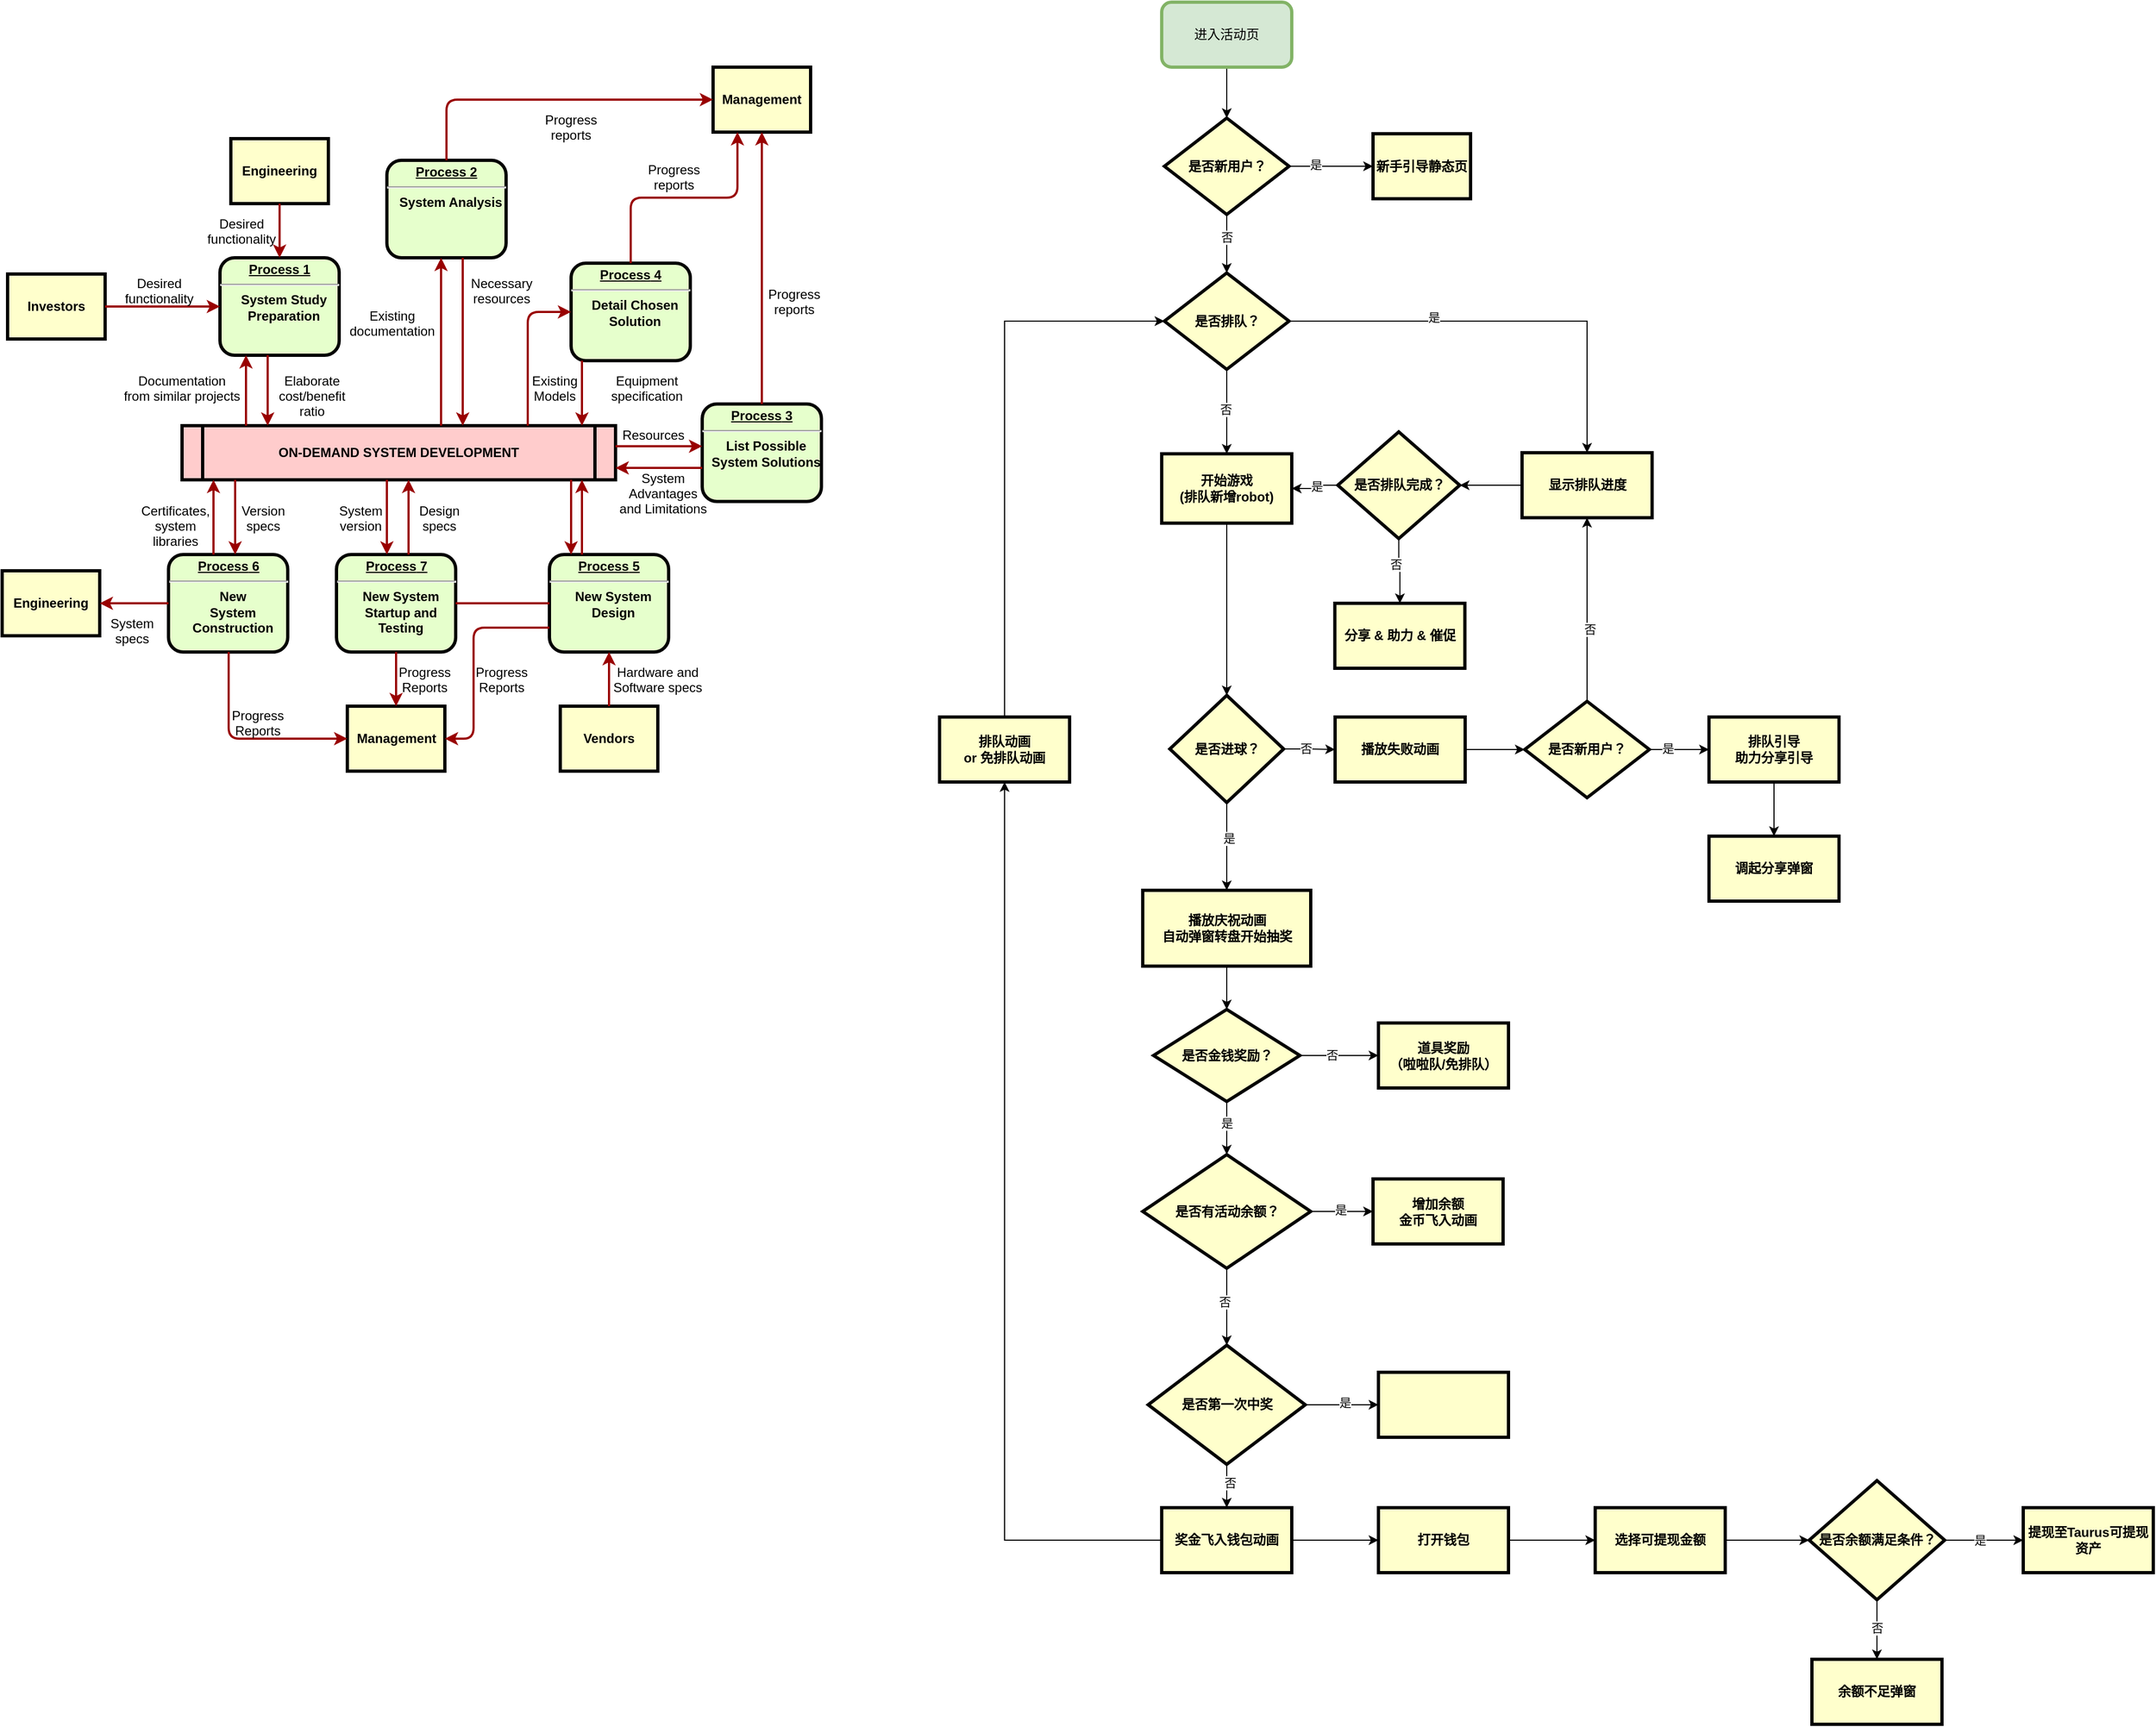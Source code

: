 <mxfile version="24.5.4" type="github">
  <diagram name="Page-1" id="c7558073-3199-34d8-9f00-42111426c3f3">
    <mxGraphModel dx="869" dy="1651" grid="1" gridSize="10" guides="1" tooltips="1" connect="1" arrows="1" fold="1" page="1" pageScale="1" pageWidth="826" pageHeight="1169" background="none" math="0" shadow="0">
      <root>
        <mxCell id="0" />
        <mxCell id="1" parent="0" />
        <mxCell id="2" value="&lt;p style=&quot;margin: 0px; margin-top: 4px; text-align: center; text-decoration: underline;&quot;&gt;&lt;strong&gt;Process 1&lt;br /&gt;&lt;/strong&gt;&lt;/p&gt;&lt;hr /&gt;&lt;p style=&quot;margin: 0px; margin-left: 8px;&quot;&gt;System Study&lt;/p&gt;&lt;p style=&quot;margin: 0px; margin-left: 8px;&quot;&gt;Preparation&lt;/p&gt;" style="verticalAlign=middle;align=center;overflow=fill;fontSize=12;fontFamily=Helvetica;html=1;rounded=1;fontStyle=1;strokeWidth=3;fillColor=#E6FFCC" parent="1" vertex="1">
          <mxGeometry x="236" y="236" width="110" height="90" as="geometry" />
        </mxCell>
        <mxCell id="3" value="Engineering" style="whiteSpace=wrap;align=center;verticalAlign=middle;fontStyle=1;strokeWidth=3;fillColor=#FFFFCC" parent="1" vertex="1">
          <mxGeometry x="246" y="126" width="90" height="60" as="geometry" />
        </mxCell>
        <mxCell id="4" value="Investors" style="whiteSpace=wrap;align=center;verticalAlign=middle;fontStyle=1;strokeWidth=3;fillColor=#FFFFCC" parent="1" vertex="1">
          <mxGeometry x="40" y="251" width="90" height="60" as="geometry" />
        </mxCell>
        <mxCell id="5" value="ON-DEMAND SYSTEM DEVELOPMENT" style="shape=process;whiteSpace=wrap;align=center;verticalAlign=middle;size=0.048;fontStyle=1;strokeWidth=3;fillColor=#FFCCCC" parent="1" vertex="1">
          <mxGeometry x="201.0" y="391" width="400" height="50" as="geometry" />
        </mxCell>
        <mxCell id="6" value="&lt;p style=&quot;margin: 0px; margin-top: 4px; text-align: center; text-decoration: underline;&quot;&gt;&lt;strong&gt;Process 2&lt;br /&gt;&lt;/strong&gt;&lt;/p&gt;&lt;hr /&gt;&lt;p style=&quot;margin: 0px; margin-left: 8px;&quot;&gt;System Analysis&lt;/p&gt;" style="verticalAlign=middle;align=center;overflow=fill;fontSize=12;fontFamily=Helvetica;html=1;rounded=1;fontStyle=1;strokeWidth=3;fillColor=#E6FFCC" parent="1" vertex="1">
          <mxGeometry x="390" y="146" width="110" height="90" as="geometry" />
        </mxCell>
        <mxCell id="7" value="&lt;p style=&quot;margin: 0px; margin-top: 4px; text-align: center; text-decoration: underline;&quot;&gt;&lt;strong&gt;&lt;strong&gt;Process&lt;/strong&gt; 3&lt;br /&gt;&lt;/strong&gt;&lt;/p&gt;&lt;hr /&gt;&lt;p style=&quot;margin: 0px; margin-left: 8px;&quot;&gt;List Possible&lt;/p&gt;&lt;p style=&quot;margin: 0px; margin-left: 8px;&quot;&gt;System Solutions&lt;/p&gt;" style="verticalAlign=middle;align=center;overflow=fill;fontSize=12;fontFamily=Helvetica;html=1;rounded=1;fontStyle=1;strokeWidth=3;fillColor=#E6FFCC" parent="1" vertex="1">
          <mxGeometry x="681" y="371" width="110" height="90" as="geometry" />
        </mxCell>
        <mxCell id="8" value="&lt;p style=&quot;margin: 0px; margin-top: 4px; text-align: center; text-decoration: underline;&quot;&gt;&lt;strong&gt;&lt;strong&gt;Process&lt;/strong&gt; 4&lt;br /&gt;&lt;/strong&gt;&lt;/p&gt;&lt;hr /&gt;&lt;p style=&quot;margin: 0px; margin-left: 8px;&quot;&gt;Detail Chosen&lt;/p&gt;&lt;p style=&quot;margin: 0px; margin-left: 8px;&quot;&gt;Solution&lt;/p&gt;" style="verticalAlign=middle;align=center;overflow=fill;fontSize=12;fontFamily=Helvetica;html=1;rounded=1;fontStyle=1;strokeWidth=3;fillColor=#E6FFCC" parent="1" vertex="1">
          <mxGeometry x="560" y="241" width="110" height="90" as="geometry" />
        </mxCell>
        <mxCell id="9" value="&lt;p style=&quot;margin: 0px; margin-top: 4px; text-align: center; text-decoration: underline;&quot;&gt;&lt;strong&gt;&lt;strong&gt;Process&lt;/strong&gt; 5&lt;br /&gt;&lt;/strong&gt;&lt;/p&gt;&lt;hr /&gt;&lt;p style=&quot;margin: 0px; margin-left: 8px;&quot;&gt;New System&lt;/p&gt;&lt;p style=&quot;margin: 0px; margin-left: 8px;&quot;&gt;Design&lt;/p&gt;" style="verticalAlign=middle;align=center;overflow=fill;fontSize=12;fontFamily=Helvetica;html=1;rounded=1;fontStyle=1;strokeWidth=3;fillColor=#E6FFCC" parent="1" vertex="1">
          <mxGeometry x="540" y="510" width="110" height="90" as="geometry" />
        </mxCell>
        <mxCell id="10" value="&lt;p style=&quot;margin: 0px; margin-top: 4px; text-align: center; text-decoration: underline;&quot;&gt;&lt;strong&gt;&lt;strong&gt;Process&lt;/strong&gt; 6&lt;br /&gt;&lt;/strong&gt;&lt;/p&gt;&lt;hr /&gt;&lt;p style=&quot;margin: 0px; margin-left: 8px;&quot;&gt;New&lt;/p&gt;&lt;p style=&quot;margin: 0px; margin-left: 8px;&quot;&gt;System&lt;/p&gt;&lt;p style=&quot;margin: 0px; margin-left: 8px;&quot;&gt;Construction&lt;/p&gt;" style="verticalAlign=middle;align=center;overflow=fill;fontSize=12;fontFamily=Helvetica;html=1;rounded=1;fontStyle=1;strokeWidth=3;fillColor=#E6FFCC" parent="1" vertex="1">
          <mxGeometry x="188.5" y="510" width="110" height="90" as="geometry" />
        </mxCell>
        <mxCell id="12" value="Management" style="whiteSpace=wrap;align=center;verticalAlign=middle;fontStyle=1;strokeWidth=3;fillColor=#FFFFCC" parent="1" vertex="1">
          <mxGeometry x="691" y="60.0" width="90" height="60" as="geometry" />
        </mxCell>
        <mxCell id="13" value="Management" style="whiteSpace=wrap;align=center;verticalAlign=middle;fontStyle=1;strokeWidth=3;fillColor=#FFFFCC" parent="1" vertex="1">
          <mxGeometry x="353.5" y="650" width="90" height="60" as="geometry" />
        </mxCell>
        <mxCell id="14" value="Engineering" style="whiteSpace=wrap;align=center;verticalAlign=middle;fontStyle=1;strokeWidth=3;fillColor=#FFFFCC" parent="1" vertex="1">
          <mxGeometry x="35.0" y="525.0" width="90" height="60" as="geometry" />
        </mxCell>
        <mxCell id="15" value="Vendors" style="whiteSpace=wrap;align=center;verticalAlign=middle;fontStyle=1;strokeWidth=3;fillColor=#FFFFCC" parent="1" vertex="1">
          <mxGeometry x="550.0" y="650" width="90" height="60" as="geometry" />
        </mxCell>
        <mxCell id="36" value="" style="edgeStyle=none;noEdgeStyle=1;strokeColor=#990000;strokeWidth=2" parent="1" source="3" target="2" edge="1">
          <mxGeometry width="100" height="100" relative="1" as="geometry">
            <mxPoint x="20" y="250" as="sourcePoint" />
            <mxPoint x="120" y="150" as="targetPoint" />
          </mxGeometry>
        </mxCell>
        <mxCell id="37" value="" style="edgeStyle=none;noEdgeStyle=1;strokeColor=#990000;strokeWidth=2" parent="1" source="4" target="2" edge="1">
          <mxGeometry width="100" height="100" relative="1" as="geometry">
            <mxPoint x="280" y="190" as="sourcePoint" />
            <mxPoint x="380" y="90" as="targetPoint" />
          </mxGeometry>
        </mxCell>
        <mxCell id="11" value="&lt;p style=&quot;margin: 0px; margin-top: 4px; text-align: center; text-decoration: underline;&quot;&gt;&lt;strong&gt;&lt;strong&gt;Process&lt;/strong&gt; 7&lt;br /&gt;&lt;/strong&gt;&lt;/p&gt;&lt;hr /&gt;&lt;p style=&quot;margin: 0px; margin-left: 8px;&quot;&gt;New System&lt;/p&gt;&lt;p style=&quot;margin: 0px; margin-left: 8px;&quot;&gt;Startup and&lt;/p&gt;&lt;p style=&quot;margin: 0px; margin-left: 8px;&quot;&gt;Testing&lt;/p&gt;" style="verticalAlign=middle;align=center;overflow=fill;fontSize=12;fontFamily=Helvetica;html=1;rounded=1;fontStyle=1;strokeWidth=3;fillColor=#E6FFCC" parent="1" vertex="1">
          <mxGeometry x="343.5" y="510" width="110" height="90" as="geometry" />
        </mxCell>
        <mxCell id="51" value="" style="endArrow=none;noEdgeStyle=1;strokeColor=#990000;strokeWidth=2" parent="1" source="9" target="11" edge="1">
          <mxGeometry relative="1" as="geometry">
            <mxPoint x="205.008" y="481" as="sourcePoint" />
            <mxPoint x="400.328" y="650" as="targetPoint" />
          </mxGeometry>
        </mxCell>
        <mxCell id="52" value="Desired &#xa;functionality" style="text;spacingTop=-5;align=center" parent="1" vertex="1">
          <mxGeometry x="165" y="251" width="30" height="20" as="geometry" />
        </mxCell>
        <mxCell id="53" value="Desired &#xa;functionality" style="text;spacingTop=-5;align=center" parent="1" vertex="1">
          <mxGeometry x="241" y="196" width="30" height="20" as="geometry" />
        </mxCell>
        <mxCell id="54" value="Documentation&#xa;from similar projects" style="text;spacingTop=-5;align=center" parent="1" vertex="1">
          <mxGeometry x="186" y="341" width="30" height="20" as="geometry" />
        </mxCell>
        <mxCell id="55" value="" style="edgeStyle=elbowEdgeStyle;elbow=horizontal;strokeColor=#990000;strokeWidth=2" parent="1" source="5" target="2" edge="1">
          <mxGeometry width="100" height="100" relative="1" as="geometry">
            <mxPoint x="50" y="530" as="sourcePoint" />
            <mxPoint x="150" y="430" as="targetPoint" />
            <Array as="points">
              <mxPoint x="260" y="370" />
            </Array>
          </mxGeometry>
        </mxCell>
        <mxCell id="56" value="" style="edgeStyle=elbowEdgeStyle;elbow=horizontal;strokeColor=#990000;strokeWidth=2" parent="1" source="2" target="5" edge="1">
          <mxGeometry width="100" height="100" relative="1" as="geometry">
            <mxPoint x="50" y="500" as="sourcePoint" />
            <mxPoint x="150" y="400" as="targetPoint" />
            <Array as="points">
              <mxPoint x="280" y="360" />
            </Array>
          </mxGeometry>
        </mxCell>
        <mxCell id="57" value="Elaborate&#xa;cost/benefit&#xa;ratio" style="text;spacingTop=-5;align=center" parent="1" vertex="1">
          <mxGeometry x="306" y="341" width="30" height="20" as="geometry" />
        </mxCell>
        <mxCell id="58" value="" style="edgeStyle=elbowEdgeStyle;elbow=horizontal;strokeColor=#990000;strokeWidth=2" parent="1" source="5" target="6" edge="1">
          <mxGeometry width="100" height="100" relative="1" as="geometry">
            <mxPoint x="380" y="370" as="sourcePoint" />
            <mxPoint x="480" y="270" as="targetPoint" />
            <Array as="points">
              <mxPoint x="440" y="310" />
            </Array>
          </mxGeometry>
        </mxCell>
        <mxCell id="59" value="" style="edgeStyle=elbowEdgeStyle;elbow=horizontal;strokeColor=#990000;strokeWidth=2" parent="1" source="6" target="5" edge="1">
          <mxGeometry width="100" height="100" relative="1" as="geometry">
            <mxPoint x="350" y="370" as="sourcePoint" />
            <mxPoint x="450" y="270" as="targetPoint" />
            <Array as="points">
              <mxPoint x="460" y="320" />
            </Array>
          </mxGeometry>
        </mxCell>
        <mxCell id="60" value="Existing&#xa;documentation" style="text;spacingTop=-5;align=center" parent="1" vertex="1">
          <mxGeometry x="380.0" y="281.0" width="30" height="20" as="geometry" />
        </mxCell>
        <mxCell id="61" value="Necessary&#xa;resources" style="text;spacingTop=-5;align=center" parent="1" vertex="1">
          <mxGeometry x="481.0" y="251.0" width="30" height="20" as="geometry" />
        </mxCell>
        <mxCell id="62" value="Progress&#xa;reports" style="text;spacingTop=-5;align=center" parent="1" vertex="1">
          <mxGeometry x="545.0" y="100.0" width="30" height="20" as="geometry" />
        </mxCell>
        <mxCell id="63" value="Progress&#xa;reports" style="text;spacingTop=-5;align=center" parent="1" vertex="1">
          <mxGeometry x="640" y="146.0" width="30" height="20" as="geometry" />
        </mxCell>
        <mxCell id="64" value="Progress&#xa;reports" style="text;spacingTop=-5;align=center" parent="1" vertex="1">
          <mxGeometry x="751.0" y="261.0" width="30" height="20" as="geometry" />
        </mxCell>
        <mxCell id="65" value="" style="edgeStyle=elbowEdgeStyle;elbow=horizontal;strokeColor=#990000;strokeWidth=2" parent="1" source="6" target="12" edge="1">
          <mxGeometry width="100" height="100" relative="1" as="geometry">
            <mxPoint x="260" y="180.0" as="sourcePoint" />
            <mxPoint x="360" y="80.0" as="targetPoint" />
            <Array as="points">
              <mxPoint x="445" y="140" />
            </Array>
          </mxGeometry>
        </mxCell>
        <mxCell id="66" value="" style="edgeStyle=elbowEdgeStyle;elbow=vertical;entryX=0.25;entryY=1;strokeColor=#990000;strokeWidth=2" parent="1" source="8" target="12" edge="1">
          <mxGeometry width="100" height="100" relative="1" as="geometry">
            <mxPoint x="530" y="250" as="sourcePoint" />
            <mxPoint x="630" y="150" as="targetPoint" />
          </mxGeometry>
        </mxCell>
        <mxCell id="67" value="" style="edgeStyle=elbowEdgeStyle;elbow=horizontal;strokeColor=#990000;strokeWidth=2" parent="1" source="7" target="12" edge="1">
          <mxGeometry width="100" height="100" relative="1" as="geometry">
            <mxPoint x="660.0" y="360" as="sourcePoint" />
            <mxPoint x="760.0" y="260" as="targetPoint" />
          </mxGeometry>
        </mxCell>
        <mxCell id="68" value="" style="edgeStyle=elbowEdgeStyle;elbow=horizontal;strokeColor=#990000;strokeWidth=2" parent="1" source="8" target="5" edge="1">
          <mxGeometry width="100" height="100" relative="1" as="geometry">
            <mxPoint x="570" y="380" as="sourcePoint" />
            <mxPoint x="510" y="250" as="targetPoint" />
            <Array as="points">
              <mxPoint x="570" y="360" />
            </Array>
          </mxGeometry>
        </mxCell>
        <mxCell id="69" value="" style="edgeStyle=segmentEdgeStyle;strokeColor=#990000;strokeWidth=2" parent="1" source="5" target="8" edge="1">
          <mxGeometry width="100" height="100" relative="1" as="geometry">
            <mxPoint x="340" y="360" as="sourcePoint" />
            <mxPoint x="440" y="260" as="targetPoint" />
            <Array as="points">
              <mxPoint x="520" y="286" />
            </Array>
          </mxGeometry>
        </mxCell>
        <mxCell id="70" value="Existing&#xa;Models" style="text;spacingTop=-5;align=center" parent="1" vertex="1">
          <mxGeometry x="530.0" y="341.0" width="30" height="20" as="geometry" />
        </mxCell>
        <mxCell id="71" value="Equipment&#xa;specification" style="text;spacingTop=-5;align=center" parent="1" vertex="1">
          <mxGeometry x="615" y="341" width="30" height="20" as="geometry" />
        </mxCell>
        <mxCell id="72" value="" style="edgeStyle=elbowEdgeStyle;elbow=vertical;strokeColor=#990000;strokeWidth=2" parent="1" source="5" target="7" edge="1">
          <mxGeometry width="100" height="100" relative="1" as="geometry">
            <mxPoint x="500" y="500" as="sourcePoint" />
            <mxPoint x="600" y="400" as="targetPoint" />
            <Array as="points">
              <mxPoint x="650" y="410" />
            </Array>
          </mxGeometry>
        </mxCell>
        <mxCell id="73" value="" style="edgeStyle=elbowEdgeStyle;elbow=vertical;strokeColor=#990000;strokeWidth=2" parent="1" source="7" target="5" edge="1">
          <mxGeometry width="100" height="100" relative="1" as="geometry">
            <mxPoint x="460" y="500" as="sourcePoint" />
            <mxPoint x="560" y="400" as="targetPoint" />
            <Array as="points">
              <mxPoint x="650" y="430" />
            </Array>
          </mxGeometry>
        </mxCell>
        <mxCell id="74" value="Resources" style="text;spacingTop=-5;align=center" parent="1" vertex="1">
          <mxGeometry x="621" y="391.0" width="30" height="20" as="geometry" />
        </mxCell>
        <mxCell id="75" value="System &#xa;Advantages &#xa;and Limitations" style="text;spacingTop=-5;align=center" parent="1" vertex="1">
          <mxGeometry x="630" y="431.0" width="30" height="20" as="geometry" />
        </mxCell>
        <mxCell id="76" value="" style="edgeStyle=elbowEdgeStyle;elbow=horizontal;strokeColor=#990000;strokeWidth=2" parent="1" source="9" target="5" edge="1">
          <mxGeometry width="100" height="100" relative="1" as="geometry">
            <mxPoint x="420" y="580" as="sourcePoint" />
            <mxPoint x="520" y="480" as="targetPoint" />
            <Array as="points">
              <mxPoint x="570" y="470" />
            </Array>
          </mxGeometry>
        </mxCell>
        <mxCell id="77" value="" style="edgeStyle=elbowEdgeStyle;elbow=horizontal;strokeColor=#990000;strokeWidth=2" parent="1" source="5" target="9" edge="1">
          <mxGeometry width="100" height="100" relative="1" as="geometry">
            <mxPoint x="400" y="590" as="sourcePoint" />
            <mxPoint x="500" y="490" as="targetPoint" />
            <Array as="points">
              <mxPoint x="560" y="480" />
            </Array>
          </mxGeometry>
        </mxCell>
        <mxCell id="78" value="" style="edgeStyle=elbowEdgeStyle;elbow=horizontal;strokeColor=#990000;strokeWidth=2" parent="1" source="15" target="9" edge="1">
          <mxGeometry width="100" height="100" relative="1" as="geometry">
            <mxPoint x="430" y="700" as="sourcePoint" />
            <mxPoint x="530" y="600" as="targetPoint" />
          </mxGeometry>
        </mxCell>
        <mxCell id="79" value="Hardware and&#xa;Software specs" style="text;spacingTop=-5;align=center" parent="1" vertex="1">
          <mxGeometry x="625" y="610" width="30" height="20" as="geometry" />
        </mxCell>
        <mxCell id="81" value="" style="edgeStyle=elbowEdgeStyle;elbow=horizontal;exitX=0;exitY=0.75;strokeColor=#990000;strokeWidth=2" parent="1" source="9" target="13" edge="1">
          <mxGeometry width="100" height="100" relative="1" as="geometry">
            <mxPoint x="420" y="730" as="sourcePoint" />
            <mxPoint x="520" y="630" as="targetPoint" />
            <Array as="points">
              <mxPoint x="470" y="630" />
            </Array>
          </mxGeometry>
        </mxCell>
        <mxCell id="82" value="Progress&#xa;Reports" style="text;spacingTop=-5;align=center" parent="1" vertex="1">
          <mxGeometry x="481.0" y="610.0" width="30" height="20" as="geometry" />
        </mxCell>
        <mxCell id="83" value="" style="edgeStyle=elbowEdgeStyle;elbow=horizontal;strokeColor=#990000;strokeWidth=2" parent="1" source="11" target="13" edge="1">
          <mxGeometry width="100" height="100" relative="1" as="geometry">
            <mxPoint x="200" y="660.0" as="sourcePoint" />
            <mxPoint x="230.0" y="650" as="targetPoint" />
          </mxGeometry>
        </mxCell>
        <mxCell id="84" value="Progress&#xa;Reports" style="text;spacingTop=-5;align=center" parent="1" vertex="1">
          <mxGeometry x="410.0" y="610.0" width="30" height="20" as="geometry" />
        </mxCell>
        <mxCell id="85" value="" style="edgeStyle=elbowEdgeStyle;elbow=horizontal;strokeColor=#990000;strokeWidth=2" parent="1" source="10" target="13" edge="1">
          <mxGeometry width="100" height="100" relative="1" as="geometry">
            <mxPoint x="130.0" y="740" as="sourcePoint" />
            <mxPoint x="230.0" y="640" as="targetPoint" />
            <Array as="points">
              <mxPoint x="244" y="630" />
            </Array>
          </mxGeometry>
        </mxCell>
        <mxCell id="86" value="Progress&#xa;Reports" style="text;spacingTop=-5;align=center" parent="1" vertex="1">
          <mxGeometry x="256.0" y="650.0" width="30" height="20" as="geometry" />
        </mxCell>
        <mxCell id="87" value="" style="edgeStyle=elbowEdgeStyle;elbow=vertical;strokeColor=#990000;strokeWidth=2" parent="1" source="10" target="14" edge="1">
          <mxGeometry width="100" height="100" relative="1" as="geometry">
            <mxPoint x="70" y="740" as="sourcePoint" />
            <mxPoint x="170" y="640" as="targetPoint" />
          </mxGeometry>
        </mxCell>
        <mxCell id="88" value="" style="edgeStyle=elbowEdgeStyle;elbow=horizontal;strokeColor=#990000;strokeWidth=2" parent="1" source="5" target="11" edge="1">
          <mxGeometry width="100" height="100" relative="1" as="geometry">
            <mxPoint x="50" y="500" as="sourcePoint" />
            <mxPoint x="150" y="400" as="targetPoint" />
            <Array as="points">
              <mxPoint x="390" y="470" />
            </Array>
          </mxGeometry>
        </mxCell>
        <mxCell id="89" value="" style="edgeStyle=elbowEdgeStyle;elbow=horizontal;strokeColor=#990000;strokeWidth=2" parent="1" source="11" target="5" edge="1">
          <mxGeometry width="100" height="100" relative="1" as="geometry">
            <mxPoint x="60.0" y="510" as="sourcePoint" />
            <mxPoint x="160.0" y="410" as="targetPoint" />
            <Array as="points">
              <mxPoint x="410" y="470" />
            </Array>
          </mxGeometry>
        </mxCell>
        <mxCell id="90" value="Version&#xa;specs" style="text;spacingTop=-5;align=center" parent="1" vertex="1">
          <mxGeometry x="261" y="461" width="30" height="20" as="geometry" />
        </mxCell>
        <mxCell id="91" value="Certificates,&#xa;system&#xa;libraries" style="text;spacingTop=-5;align=center" parent="1" vertex="1">
          <mxGeometry x="180" y="461.0" width="30" height="20" as="geometry" />
        </mxCell>
        <mxCell id="92" value="" style="edgeStyle=elbowEdgeStyle;elbow=horizontal;strokeColor=#990000;strokeWidth=2" parent="1" source="5" target="10" edge="1">
          <mxGeometry width="100" height="100" relative="1" as="geometry">
            <mxPoint x="30.0" y="500" as="sourcePoint" />
            <mxPoint x="130.0" y="400" as="targetPoint" />
            <Array as="points">
              <mxPoint x="250" y="470" />
            </Array>
          </mxGeometry>
        </mxCell>
        <mxCell id="93" value="" style="edgeStyle=elbowEdgeStyle;elbow=horizontal;strokeColor=#990000;strokeWidth=2" parent="1" source="10" target="5" edge="1">
          <mxGeometry width="100" height="100" relative="1" as="geometry">
            <mxPoint x="40" y="510" as="sourcePoint" />
            <mxPoint x="140" y="410" as="targetPoint" />
            <Array as="points">
              <mxPoint x="230" y="470" />
            </Array>
          </mxGeometry>
        </mxCell>
        <mxCell id="94" value="System&#xa;specs" style="text;spacingTop=-5;align=center" parent="1" vertex="1">
          <mxGeometry x="140.0" y="565.0" width="30" height="20" as="geometry" />
        </mxCell>
        <mxCell id="95" value="Design&#xa;specs" style="text;spacingTop=-5;align=center" parent="1" vertex="1">
          <mxGeometry x="423.5" y="461.0" width="30" height="20" as="geometry" />
        </mxCell>
        <mxCell id="96" value="System&#xa;version" style="text;spacingTop=-5;align=center" parent="1" vertex="1">
          <mxGeometry x="351.0" y="461" width="30" height="20" as="geometry" />
        </mxCell>
        <mxCell id="-wAExD0xk3u-_58iLFmG-97" value="新手引导静态页" style="whiteSpace=wrap;align=center;verticalAlign=middle;fontStyle=1;strokeWidth=3;fillColor=#FFFFCC" vertex="1" parent="1">
          <mxGeometry x="1300" y="121.5" width="90" height="60" as="geometry" />
        </mxCell>
        <mxCell id="-wAExD0xk3u-_58iLFmG-104" value="" style="edgeStyle=orthogonalEdgeStyle;rounded=0;orthogonalLoop=1;jettySize=auto;html=1;" edge="1" parent="1" source="-wAExD0xk3u-_58iLFmG-99" target="-wAExD0xk3u-_58iLFmG-103">
          <mxGeometry relative="1" as="geometry" />
        </mxCell>
        <mxCell id="-wAExD0xk3u-_58iLFmG-99" value="开始游戏&#xa;(排队新增robot)" style="whiteSpace=wrap;align=center;verticalAlign=middle;fontStyle=1;strokeWidth=3;fillColor=#FFFFCC" vertex="1" parent="1">
          <mxGeometry x="1105" y="417" width="120" height="64" as="geometry" />
        </mxCell>
        <mxCell id="-wAExD0xk3u-_58iLFmG-106" value="" style="edgeStyle=orthogonalEdgeStyle;rounded=0;orthogonalLoop=1;jettySize=auto;html=1;" edge="1" parent="1" source="-wAExD0xk3u-_58iLFmG-103" target="-wAExD0xk3u-_58iLFmG-105">
          <mxGeometry relative="1" as="geometry" />
        </mxCell>
        <mxCell id="-wAExD0xk3u-_58iLFmG-122" value="是" style="edgeLabel;html=1;align=center;verticalAlign=middle;resizable=0;points=[];" vertex="1" connectable="0" parent="-wAExD0xk3u-_58iLFmG-106">
          <mxGeometry x="-0.191" y="2" relative="1" as="geometry">
            <mxPoint as="offset" />
          </mxGeometry>
        </mxCell>
        <mxCell id="-wAExD0xk3u-_58iLFmG-110" value="" style="edgeStyle=orthogonalEdgeStyle;rounded=0;orthogonalLoop=1;jettySize=auto;html=1;" edge="1" parent="1" source="-wAExD0xk3u-_58iLFmG-103" target="-wAExD0xk3u-_58iLFmG-109">
          <mxGeometry relative="1" as="geometry" />
        </mxCell>
        <mxCell id="-wAExD0xk3u-_58iLFmG-121" value="否" style="edgeLabel;html=1;align=center;verticalAlign=middle;resizable=0;points=[];" vertex="1" connectable="0" parent="-wAExD0xk3u-_58iLFmG-110">
          <mxGeometry x="-0.15" y="1" relative="1" as="geometry">
            <mxPoint as="offset" />
          </mxGeometry>
        </mxCell>
        <mxCell id="-wAExD0xk3u-_58iLFmG-103" value="是否进球？" style="rhombus;whiteSpace=wrap;html=1;fillColor=#FFFFCC;fontStyle=1;strokeWidth=3;" vertex="1" parent="1">
          <mxGeometry x="1112.5" y="640" width="105" height="99" as="geometry" />
        </mxCell>
        <mxCell id="-wAExD0xk3u-_58iLFmG-197" value="" style="edgeStyle=orthogonalEdgeStyle;rounded=0;orthogonalLoop=1;jettySize=auto;html=1;" edge="1" parent="1" source="-wAExD0xk3u-_58iLFmG-105" target="-wAExD0xk3u-_58iLFmG-196">
          <mxGeometry relative="1" as="geometry" />
        </mxCell>
        <mxCell id="-wAExD0xk3u-_58iLFmG-105" value="播放庆祝动画&lt;div&gt;自动弹窗转盘开始抽奖&lt;/div&gt;" style="whiteSpace=wrap;html=1;fillColor=#FFFFCC;fontStyle=1;strokeWidth=3;" vertex="1" parent="1">
          <mxGeometry x="1087.5" y="820" width="155" height="70" as="geometry" />
        </mxCell>
        <mxCell id="-wAExD0xk3u-_58iLFmG-112" value="" style="edgeStyle=orthogonalEdgeStyle;rounded=0;orthogonalLoop=1;jettySize=auto;html=1;" edge="1" parent="1" source="-wAExD0xk3u-_58iLFmG-109" target="-wAExD0xk3u-_58iLFmG-111">
          <mxGeometry relative="1" as="geometry" />
        </mxCell>
        <mxCell id="-wAExD0xk3u-_58iLFmG-109" value="播放失败动画" style="whiteSpace=wrap;html=1;fillColor=#FFFFCC;fontStyle=1;strokeWidth=3;" vertex="1" parent="1">
          <mxGeometry x="1265" y="660" width="120" height="60" as="geometry" />
        </mxCell>
        <mxCell id="-wAExD0xk3u-_58iLFmG-114" value="" style="edgeStyle=orthogonalEdgeStyle;rounded=0;orthogonalLoop=1;jettySize=auto;html=1;" edge="1" parent="1" source="-wAExD0xk3u-_58iLFmG-111" target="-wAExD0xk3u-_58iLFmG-113">
          <mxGeometry relative="1" as="geometry" />
        </mxCell>
        <mxCell id="-wAExD0xk3u-_58iLFmG-124" value="是" style="edgeLabel;html=1;align=center;verticalAlign=middle;resizable=0;points=[];" vertex="1" connectable="0" parent="-wAExD0xk3u-_58iLFmG-114">
          <mxGeometry x="-0.377" y="1" relative="1" as="geometry">
            <mxPoint as="offset" />
          </mxGeometry>
        </mxCell>
        <mxCell id="-wAExD0xk3u-_58iLFmG-139" value="" style="edgeStyle=orthogonalEdgeStyle;rounded=0;orthogonalLoop=1;jettySize=auto;html=1;" edge="1" parent="1" source="-wAExD0xk3u-_58iLFmG-111" target="-wAExD0xk3u-_58iLFmG-137">
          <mxGeometry relative="1" as="geometry" />
        </mxCell>
        <mxCell id="-wAExD0xk3u-_58iLFmG-151" value="否" style="edgeLabel;html=1;align=center;verticalAlign=middle;resizable=0;points=[];" vertex="1" connectable="0" parent="-wAExD0xk3u-_58iLFmG-139">
          <mxGeometry x="-0.21" y="-2" relative="1" as="geometry">
            <mxPoint as="offset" />
          </mxGeometry>
        </mxCell>
        <mxCell id="-wAExD0xk3u-_58iLFmG-111" value="是否新用户？" style="rhombus;whiteSpace=wrap;html=1;fillColor=#FFFFCC;fontStyle=1;strokeWidth=3;" vertex="1" parent="1">
          <mxGeometry x="1440" y="645.5" width="115" height="89" as="geometry" />
        </mxCell>
        <mxCell id="-wAExD0xk3u-_58iLFmG-120" value="" style="edgeStyle=orthogonalEdgeStyle;rounded=0;orthogonalLoop=1;jettySize=auto;html=1;" edge="1" parent="1" source="-wAExD0xk3u-_58iLFmG-113" target="-wAExD0xk3u-_58iLFmG-119">
          <mxGeometry relative="1" as="geometry" />
        </mxCell>
        <mxCell id="-wAExD0xk3u-_58iLFmG-113" value="排队引导&lt;div&gt;助力分享引导&lt;/div&gt;" style="whiteSpace=wrap;html=1;fillColor=#FFFFCC;fontStyle=1;strokeWidth=3;" vertex="1" parent="1">
          <mxGeometry x="1610" y="660" width="120" height="60" as="geometry" />
        </mxCell>
        <mxCell id="-wAExD0xk3u-_58iLFmG-119" value="调起分享弹窗" style="whiteSpace=wrap;html=1;fillColor=#FFFFCC;fontStyle=1;strokeWidth=3;" vertex="1" parent="1">
          <mxGeometry x="1610" y="770" width="120" height="60" as="geometry" />
        </mxCell>
        <mxCell id="-wAExD0xk3u-_58iLFmG-127" value="" style="edgeStyle=orthogonalEdgeStyle;rounded=0;orthogonalLoop=1;jettySize=auto;html=1;" edge="1" parent="1" source="-wAExD0xk3u-_58iLFmG-125" target="-wAExD0xk3u-_58iLFmG-97">
          <mxGeometry relative="1" as="geometry" />
        </mxCell>
        <mxCell id="-wAExD0xk3u-_58iLFmG-129" value="是" style="edgeLabel;html=1;align=center;verticalAlign=middle;resizable=0;points=[];" vertex="1" connectable="0" parent="-wAExD0xk3u-_58iLFmG-127">
          <mxGeometry x="-0.38" y="2" relative="1" as="geometry">
            <mxPoint as="offset" />
          </mxGeometry>
        </mxCell>
        <mxCell id="-wAExD0xk3u-_58iLFmG-134" value="" style="edgeStyle=orthogonalEdgeStyle;rounded=0;orthogonalLoop=1;jettySize=auto;html=1;" edge="1" parent="1" source="-wAExD0xk3u-_58iLFmG-125" target="-wAExD0xk3u-_58iLFmG-133">
          <mxGeometry relative="1" as="geometry" />
        </mxCell>
        <mxCell id="-wAExD0xk3u-_58iLFmG-162" value="否" style="edgeLabel;html=1;align=center;verticalAlign=middle;resizable=0;points=[];" vertex="1" connectable="0" parent="-wAExD0xk3u-_58iLFmG-134">
          <mxGeometry x="-0.234" relative="1" as="geometry">
            <mxPoint as="offset" />
          </mxGeometry>
        </mxCell>
        <mxCell id="-wAExD0xk3u-_58iLFmG-125" value="是否新用户？" style="rhombus;whiteSpace=wrap;html=1;fillColor=#FFFFCC;fontStyle=1;strokeWidth=3;" vertex="1" parent="1">
          <mxGeometry x="1107.5" y="107" width="115" height="89" as="geometry" />
        </mxCell>
        <mxCell id="-wAExD0xk3u-_58iLFmG-128" value="" style="edgeStyle=orthogonalEdgeStyle;rounded=0;orthogonalLoop=1;jettySize=auto;html=1;" edge="1" parent="1" source="-wAExD0xk3u-_58iLFmG-126" target="-wAExD0xk3u-_58iLFmG-125">
          <mxGeometry relative="1" as="geometry" />
        </mxCell>
        <mxCell id="-wAExD0xk3u-_58iLFmG-126" value="进入活动页" style="rounded=1;whiteSpace=wrap;html=1;fillColor=#d5e8d4;strokeWidth=3;strokeColor=#82b366;" vertex="1" parent="1">
          <mxGeometry x="1105" width="120" height="60" as="geometry" />
        </mxCell>
        <mxCell id="-wAExD0xk3u-_58iLFmG-135" value="" style="edgeStyle=orthogonalEdgeStyle;rounded=0;orthogonalLoop=1;jettySize=auto;html=1;" edge="1" parent="1" source="-wAExD0xk3u-_58iLFmG-133" target="-wAExD0xk3u-_58iLFmG-99">
          <mxGeometry relative="1" as="geometry" />
        </mxCell>
        <mxCell id="-wAExD0xk3u-_58iLFmG-136" value="否" style="edgeLabel;html=1;align=center;verticalAlign=middle;resizable=0;points=[];" vertex="1" connectable="0" parent="-wAExD0xk3u-_58iLFmG-135">
          <mxGeometry x="-0.061" y="-1" relative="1" as="geometry">
            <mxPoint as="offset" />
          </mxGeometry>
        </mxCell>
        <mxCell id="-wAExD0xk3u-_58iLFmG-152" style="edgeStyle=orthogonalEdgeStyle;rounded=0;orthogonalLoop=1;jettySize=auto;html=1;exitX=1;exitY=0.5;exitDx=0;exitDy=0;entryX=0.5;entryY=0;entryDx=0;entryDy=0;" edge="1" parent="1" source="-wAExD0xk3u-_58iLFmG-133" target="-wAExD0xk3u-_58iLFmG-137">
          <mxGeometry relative="1" as="geometry" />
        </mxCell>
        <mxCell id="-wAExD0xk3u-_58iLFmG-161" value="是" style="edgeLabel;html=1;align=center;verticalAlign=middle;resizable=0;points=[];" vertex="1" connectable="0" parent="-wAExD0xk3u-_58iLFmG-152">
          <mxGeometry x="-0.327" y="4" relative="1" as="geometry">
            <mxPoint as="offset" />
          </mxGeometry>
        </mxCell>
        <mxCell id="-wAExD0xk3u-_58iLFmG-133" value="是否排队？" style="rhombus;whiteSpace=wrap;html=1;fillColor=#FFFFCC;fontStyle=1;strokeWidth=3;" vertex="1" parent="1">
          <mxGeometry x="1107.5" y="250" width="115" height="89" as="geometry" />
        </mxCell>
        <mxCell id="-wAExD0xk3u-_58iLFmG-153" value="" style="edgeStyle=orthogonalEdgeStyle;rounded=0;orthogonalLoop=1;jettySize=auto;html=1;" edge="1" parent="1" source="-wAExD0xk3u-_58iLFmG-137" target="-wAExD0xk3u-_58iLFmG-145">
          <mxGeometry relative="1" as="geometry" />
        </mxCell>
        <mxCell id="-wAExD0xk3u-_58iLFmG-137" value="显示排队进度" style="whiteSpace=wrap;html=1;fillColor=#FFFFCC;fontStyle=1;strokeWidth=3;" vertex="1" parent="1">
          <mxGeometry x="1437.5" y="416" width="120" height="60" as="geometry" />
        </mxCell>
        <mxCell id="-wAExD0xk3u-_58iLFmG-154" value="" style="edgeStyle=orthogonalEdgeStyle;rounded=0;orthogonalLoop=1;jettySize=auto;html=1;" edge="1" parent="1" source="-wAExD0xk3u-_58iLFmG-145" target="-wAExD0xk3u-_58iLFmG-99">
          <mxGeometry relative="1" as="geometry" />
        </mxCell>
        <mxCell id="-wAExD0xk3u-_58iLFmG-159" value="是" style="edgeLabel;html=1;align=center;verticalAlign=middle;resizable=0;points=[];" vertex="1" connectable="0" parent="-wAExD0xk3u-_58iLFmG-154">
          <mxGeometry x="-0.134" y="1" relative="1" as="geometry">
            <mxPoint as="offset" />
          </mxGeometry>
        </mxCell>
        <mxCell id="-wAExD0xk3u-_58iLFmG-158" value="" style="edgeStyle=orthogonalEdgeStyle;rounded=0;orthogonalLoop=1;jettySize=auto;html=1;" edge="1" parent="1" source="-wAExD0xk3u-_58iLFmG-145" target="-wAExD0xk3u-_58iLFmG-157">
          <mxGeometry relative="1" as="geometry" />
        </mxCell>
        <mxCell id="-wAExD0xk3u-_58iLFmG-160" value="否" style="edgeLabel;html=1;align=center;verticalAlign=middle;resizable=0;points=[];" vertex="1" connectable="0" parent="-wAExD0xk3u-_58iLFmG-158">
          <mxGeometry x="-0.244" y="-3" relative="1" as="geometry">
            <mxPoint as="offset" />
          </mxGeometry>
        </mxCell>
        <mxCell id="-wAExD0xk3u-_58iLFmG-145" value="是否排队完成？" style="rhombus;whiteSpace=wrap;html=1;fillColor=#FFFFCC;fontStyle=1;strokeWidth=3;" vertex="1" parent="1">
          <mxGeometry x="1267.5" y="396.75" width="112.5" height="98.5" as="geometry" />
        </mxCell>
        <mxCell id="-wAExD0xk3u-_58iLFmG-157" value="分享 &amp;amp; 助力 &amp;amp; 催促" style="whiteSpace=wrap;html=1;fillColor=#FFFFCC;fontStyle=1;strokeWidth=3;" vertex="1" parent="1">
          <mxGeometry x="1264.75" y="555" width="120" height="60" as="geometry" />
        </mxCell>
        <mxCell id="-wAExD0xk3u-_58iLFmG-166" value="" style="edgeStyle=orthogonalEdgeStyle;rounded=0;orthogonalLoop=1;jettySize=auto;html=1;" edge="1" parent="1" source="-wAExD0xk3u-_58iLFmG-163" target="-wAExD0xk3u-_58iLFmG-165">
          <mxGeometry relative="1" as="geometry" />
        </mxCell>
        <mxCell id="-wAExD0xk3u-_58iLFmG-170" value="否" style="edgeLabel;html=1;align=center;verticalAlign=middle;resizable=0;points=[];" vertex="1" connectable="0" parent="-wAExD0xk3u-_58iLFmG-166">
          <mxGeometry x="-0.174" y="3" relative="1" as="geometry">
            <mxPoint as="offset" />
          </mxGeometry>
        </mxCell>
        <mxCell id="-wAExD0xk3u-_58iLFmG-168" value="" style="edgeStyle=orthogonalEdgeStyle;rounded=0;orthogonalLoop=1;jettySize=auto;html=1;" edge="1" parent="1" source="-wAExD0xk3u-_58iLFmG-163" target="-wAExD0xk3u-_58iLFmG-167">
          <mxGeometry relative="1" as="geometry" />
        </mxCell>
        <mxCell id="-wAExD0xk3u-_58iLFmG-169" value="是" style="edgeLabel;html=1;align=center;verticalAlign=middle;resizable=0;points=[];" vertex="1" connectable="0" parent="-wAExD0xk3u-_58iLFmG-168">
          <mxGeometry x="0.087" y="2" relative="1" as="geometry">
            <mxPoint as="offset" />
          </mxGeometry>
        </mxCell>
        <mxCell id="-wAExD0xk3u-_58iLFmG-163" value="是否第一次中奖" style="rhombus;whiteSpace=wrap;html=1;fillColor=#FFFFCC;fontStyle=1;strokeWidth=3;" vertex="1" parent="1">
          <mxGeometry x="1092.5" y="1240" width="145" height="110" as="geometry" />
        </mxCell>
        <mxCell id="-wAExD0xk3u-_58iLFmG-172" value="" style="edgeStyle=orthogonalEdgeStyle;rounded=0;orthogonalLoop=1;jettySize=auto;html=1;" edge="1" parent="1" source="-wAExD0xk3u-_58iLFmG-165" target="-wAExD0xk3u-_58iLFmG-171">
          <mxGeometry relative="1" as="geometry" />
        </mxCell>
        <mxCell id="-wAExD0xk3u-_58iLFmG-186" value="" style="edgeStyle=orthogonalEdgeStyle;rounded=0;orthogonalLoop=1;jettySize=auto;html=1;" edge="1" parent="1" source="-wAExD0xk3u-_58iLFmG-165" target="-wAExD0xk3u-_58iLFmG-185">
          <mxGeometry relative="1" as="geometry" />
        </mxCell>
        <mxCell id="-wAExD0xk3u-_58iLFmG-165" value="奖金飞入钱包动画" style="whiteSpace=wrap;html=1;fillColor=#FFFFCC;fontStyle=1;strokeWidth=3;" vertex="1" parent="1">
          <mxGeometry x="1105" y="1390" width="120" height="60" as="geometry" />
        </mxCell>
        <mxCell id="-wAExD0xk3u-_58iLFmG-167" value="" style="whiteSpace=wrap;html=1;fillColor=#FFFFCC;fontStyle=1;strokeWidth=3;" vertex="1" parent="1">
          <mxGeometry x="1305" y="1265" width="120" height="60" as="geometry" />
        </mxCell>
        <mxCell id="-wAExD0xk3u-_58iLFmG-174" value="" style="edgeStyle=orthogonalEdgeStyle;rounded=0;orthogonalLoop=1;jettySize=auto;html=1;" edge="1" parent="1" source="-wAExD0xk3u-_58iLFmG-171" target="-wAExD0xk3u-_58iLFmG-173">
          <mxGeometry relative="1" as="geometry" />
        </mxCell>
        <mxCell id="-wAExD0xk3u-_58iLFmG-171" value="打开钱包" style="whiteSpace=wrap;html=1;fillColor=#FFFFCC;fontStyle=1;strokeWidth=3;" vertex="1" parent="1">
          <mxGeometry x="1305" y="1390" width="120" height="60" as="geometry" />
        </mxCell>
        <mxCell id="-wAExD0xk3u-_58iLFmG-178" value="" style="edgeStyle=orthogonalEdgeStyle;rounded=0;orthogonalLoop=1;jettySize=auto;html=1;" edge="1" parent="1" source="-wAExD0xk3u-_58iLFmG-173" target="-wAExD0xk3u-_58iLFmG-177">
          <mxGeometry relative="1" as="geometry" />
        </mxCell>
        <mxCell id="-wAExD0xk3u-_58iLFmG-173" value="选择可提现金额" style="whiteSpace=wrap;html=1;fillColor=#FFFFCC;fontStyle=1;strokeWidth=3;" vertex="1" parent="1">
          <mxGeometry x="1505" y="1390" width="120" height="60" as="geometry" />
        </mxCell>
        <mxCell id="-wAExD0xk3u-_58iLFmG-180" value="" style="edgeStyle=orthogonalEdgeStyle;rounded=0;orthogonalLoop=1;jettySize=auto;html=1;" edge="1" parent="1" source="-wAExD0xk3u-_58iLFmG-177" target="-wAExD0xk3u-_58iLFmG-179">
          <mxGeometry relative="1" as="geometry" />
        </mxCell>
        <mxCell id="-wAExD0xk3u-_58iLFmG-181" value="是" style="edgeLabel;html=1;align=center;verticalAlign=middle;resizable=0;points=[];" vertex="1" connectable="0" parent="-wAExD0xk3u-_58iLFmG-180">
          <mxGeometry x="0.281" y="-3" relative="1" as="geometry">
            <mxPoint x="-14" y="-3" as="offset" />
          </mxGeometry>
        </mxCell>
        <mxCell id="-wAExD0xk3u-_58iLFmG-183" value="" style="edgeStyle=orthogonalEdgeStyle;rounded=0;orthogonalLoop=1;jettySize=auto;html=1;" edge="1" parent="1" source="-wAExD0xk3u-_58iLFmG-177" target="-wAExD0xk3u-_58iLFmG-182">
          <mxGeometry relative="1" as="geometry" />
        </mxCell>
        <mxCell id="-wAExD0xk3u-_58iLFmG-184" value="否" style="edgeLabel;html=1;align=center;verticalAlign=middle;resizable=0;points=[];" vertex="1" connectable="0" parent="-wAExD0xk3u-_58iLFmG-183">
          <mxGeometry x="-0.402" y="1" relative="1" as="geometry">
            <mxPoint x="-1" y="9" as="offset" />
          </mxGeometry>
        </mxCell>
        <mxCell id="-wAExD0xk3u-_58iLFmG-177" value="是否余额满足条件？" style="rhombus;whiteSpace=wrap;html=1;fillColor=#FFFFCC;fontStyle=1;strokeWidth=3;" vertex="1" parent="1">
          <mxGeometry x="1702.5" y="1365" width="125" height="110" as="geometry" />
        </mxCell>
        <mxCell id="-wAExD0xk3u-_58iLFmG-179" value="提现至Taurus可提现资产" style="whiteSpace=wrap;html=1;fillColor=#FFFFCC;fontStyle=1;strokeWidth=3;" vertex="1" parent="1">
          <mxGeometry x="1900" y="1390" width="120" height="60" as="geometry" />
        </mxCell>
        <mxCell id="-wAExD0xk3u-_58iLFmG-182" value="余额不足弹窗" style="whiteSpace=wrap;html=1;fillColor=#FFFFCC;fontStyle=1;strokeWidth=3;" vertex="1" parent="1">
          <mxGeometry x="1705" y="1530" width="120" height="60" as="geometry" />
        </mxCell>
        <mxCell id="-wAExD0xk3u-_58iLFmG-187" style="edgeStyle=orthogonalEdgeStyle;rounded=0;orthogonalLoop=1;jettySize=auto;html=1;exitX=0.5;exitY=0;exitDx=0;exitDy=0;entryX=0;entryY=0.5;entryDx=0;entryDy=0;" edge="1" parent="1" source="-wAExD0xk3u-_58iLFmG-185" target="-wAExD0xk3u-_58iLFmG-133">
          <mxGeometry relative="1" as="geometry" />
        </mxCell>
        <mxCell id="-wAExD0xk3u-_58iLFmG-185" value="排队动画&lt;div&gt;or 免排队动画&lt;/div&gt;" style="whiteSpace=wrap;html=1;fillColor=#FFFFCC;fontStyle=1;strokeWidth=3;" vertex="1" parent="1">
          <mxGeometry x="900" y="660" width="120" height="60" as="geometry" />
        </mxCell>
        <mxCell id="-wAExD0xk3u-_58iLFmG-190" style="edgeStyle=orthogonalEdgeStyle;rounded=0;orthogonalLoop=1;jettySize=auto;html=1;exitX=0.5;exitY=1;exitDx=0;exitDy=0;entryX=0.5;entryY=0;entryDx=0;entryDy=0;" edge="1" parent="1" source="-wAExD0xk3u-_58iLFmG-188" target="-wAExD0xk3u-_58iLFmG-163">
          <mxGeometry relative="1" as="geometry" />
        </mxCell>
        <mxCell id="-wAExD0xk3u-_58iLFmG-191" value="否" style="edgeLabel;html=1;align=center;verticalAlign=middle;resizable=0;points=[];" vertex="1" connectable="0" parent="-wAExD0xk3u-_58iLFmG-190">
          <mxGeometry x="-0.127" y="-2" relative="1" as="geometry">
            <mxPoint as="offset" />
          </mxGeometry>
        </mxCell>
        <mxCell id="-wAExD0xk3u-_58iLFmG-193" value="" style="edgeStyle=orthogonalEdgeStyle;rounded=0;orthogonalLoop=1;jettySize=auto;html=1;" edge="1" parent="1" source="-wAExD0xk3u-_58iLFmG-188" target="-wAExD0xk3u-_58iLFmG-192">
          <mxGeometry relative="1" as="geometry" />
        </mxCell>
        <mxCell id="-wAExD0xk3u-_58iLFmG-194" value="是" style="edgeLabel;html=1;align=center;verticalAlign=middle;resizable=0;points=[];" vertex="1" connectable="0" parent="-wAExD0xk3u-_58iLFmG-193">
          <mxGeometry x="-0.035" y="2" relative="1" as="geometry">
            <mxPoint as="offset" />
          </mxGeometry>
        </mxCell>
        <mxCell id="-wAExD0xk3u-_58iLFmG-188" value="是否有活动余额？" style="rhombus;whiteSpace=wrap;html=1;fillColor=#FFFFCC;fontStyle=1;strokeWidth=3;" vertex="1" parent="1">
          <mxGeometry x="1087.5" y="1064" width="155" height="105" as="geometry" />
        </mxCell>
        <mxCell id="-wAExD0xk3u-_58iLFmG-192" value="增加余额&lt;div&gt;金币飞入动画&lt;/div&gt;" style="whiteSpace=wrap;html=1;fillColor=#FFFFCC;fontStyle=1;strokeWidth=3;" vertex="1" parent="1">
          <mxGeometry x="1300" y="1086.5" width="120" height="60" as="geometry" />
        </mxCell>
        <mxCell id="-wAExD0xk3u-_58iLFmG-198" value="" style="edgeStyle=orthogonalEdgeStyle;rounded=0;orthogonalLoop=1;jettySize=auto;html=1;" edge="1" parent="1" source="-wAExD0xk3u-_58iLFmG-196" target="-wAExD0xk3u-_58iLFmG-188">
          <mxGeometry relative="1" as="geometry" />
        </mxCell>
        <mxCell id="-wAExD0xk3u-_58iLFmG-199" value="是" style="edgeLabel;html=1;align=center;verticalAlign=middle;resizable=0;points=[];" vertex="1" connectable="0" parent="-wAExD0xk3u-_58iLFmG-198">
          <mxGeometry x="-0.179" relative="1" as="geometry">
            <mxPoint as="offset" />
          </mxGeometry>
        </mxCell>
        <mxCell id="-wAExD0xk3u-_58iLFmG-201" value="" style="edgeStyle=orthogonalEdgeStyle;rounded=0;orthogonalLoop=1;jettySize=auto;html=1;" edge="1" parent="1" source="-wAExD0xk3u-_58iLFmG-196" target="-wAExD0xk3u-_58iLFmG-200">
          <mxGeometry relative="1" as="geometry" />
        </mxCell>
        <mxCell id="-wAExD0xk3u-_58iLFmG-203" value="否" style="edgeLabel;html=1;align=center;verticalAlign=middle;resizable=0;points=[];" vertex="1" connectable="0" parent="-wAExD0xk3u-_58iLFmG-201">
          <mxGeometry x="-0.197" y="1" relative="1" as="geometry">
            <mxPoint as="offset" />
          </mxGeometry>
        </mxCell>
        <mxCell id="-wAExD0xk3u-_58iLFmG-196" value="是否金钱奖励？" style="rhombus;whiteSpace=wrap;html=1;fillColor=#FFFFCC;fontStyle=1;strokeWidth=3;" vertex="1" parent="1">
          <mxGeometry x="1097.5" y="930" width="135" height="85" as="geometry" />
        </mxCell>
        <mxCell id="-wAExD0xk3u-_58iLFmG-200" value="道具奖励&lt;div&gt;（啦啦队/免排队）&lt;/div&gt;" style="whiteSpace=wrap;html=1;fillColor=#FFFFCC;fontStyle=1;strokeWidth=3;" vertex="1" parent="1">
          <mxGeometry x="1305" y="942.5" width="120" height="60" as="geometry" />
        </mxCell>
      </root>
    </mxGraphModel>
  </diagram>
</mxfile>
